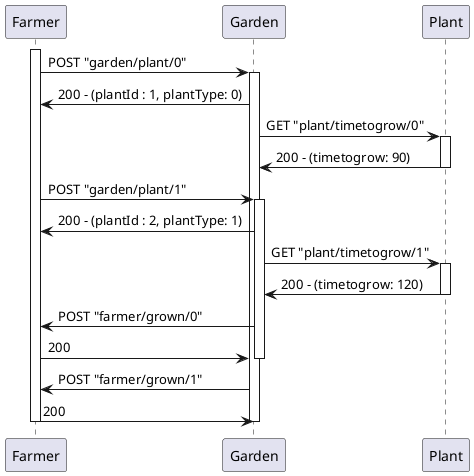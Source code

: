 @startuml

participant "Farmer" as FA
participant "Garden" as GA
participant "Plant" as PL

activate FA

FA -> GA : POST "garden/plant/0"
activate GA
GA -> FA : 200 - (plantId : 1, plantType: 0)

GA -> PL: GET "plant/timetogrow/0"
activate PL
PL -> GA: 200 - (timetogrow: 90)
deactivate PL

FA -> GA : POST "garden/plant/1"
activate GA
GA -> FA : 200 - (plantId : 2, plantType: 1)

GA -> PL: GET "plant/timetogrow/1"
activate PL
PL -> GA: 200 - (timetogrow: 120)
deactivate PL


GA -> FA: POST "farmer/grown/0"
FA -> GA: 200
deactivate GA

GA -> FA: POST "farmer/grown/1"
FA -> GA: 200
deactivate GA

deactivate FA

@enduml
